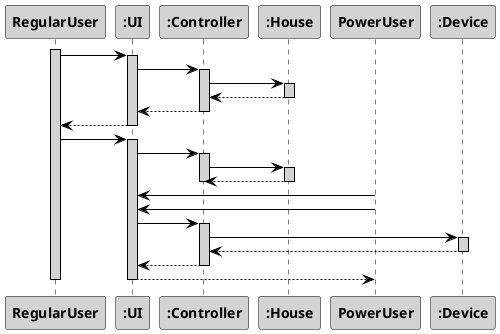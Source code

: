 @startuml
skinparam sequenceMessageAlign center
skinparam sequence {
	ArrowColor Black
	ActorBorderColor DarkBlue
	LifeLineBorderColor black
	LifeLineBackgroundColor LightGrey

	ParticipantBorderColor Black
	ParticipantBackgroundColor LightGrey
	ParticipantFontStyle Bold

	ActorBackgroundColor DimGrey
	ActorFontColor DeepSkyBlue
	ActorFontStyle Bold
	ActorFontSize 17
	ActorFontName Aapex
}
activate RegularUser
actor RegularUser

RegularUser -> ":UI":
activate ":UI"
":UI" -> ":Controller":
activate ":Controller"
":Controller" -> ":House":
activate ":House"
":Controller" <-- ":House":
deactivate ":House"
":UI" <-- ":Controller":
deactivate ":Controller"
RegularUser <-- ":UI":
deactivate ":UI"

RegularUser -> ":UI":
activate ":UI"
":UI" -> ":Controller":
activate ":Controller"
":Controller" -> ":House":
activate ":House"
":Controller" <-- ":House":
deactivate ":House"
deactivate ":Controller"

PowerUser -> ":UI":
PowerUser -> ":UI":
":UI" -> ":Controller":
activate ":Controller"
":Controller" -> ":Device":
activate ":Device"
":Controller" <-- ":Device":
deactivate ":Device"
":UI" <-- ":Controller":
deactivate ":Controller"
PowerUser <-- ":UI":
deactivate ":UI"

deactivate RegularUser

@enduml